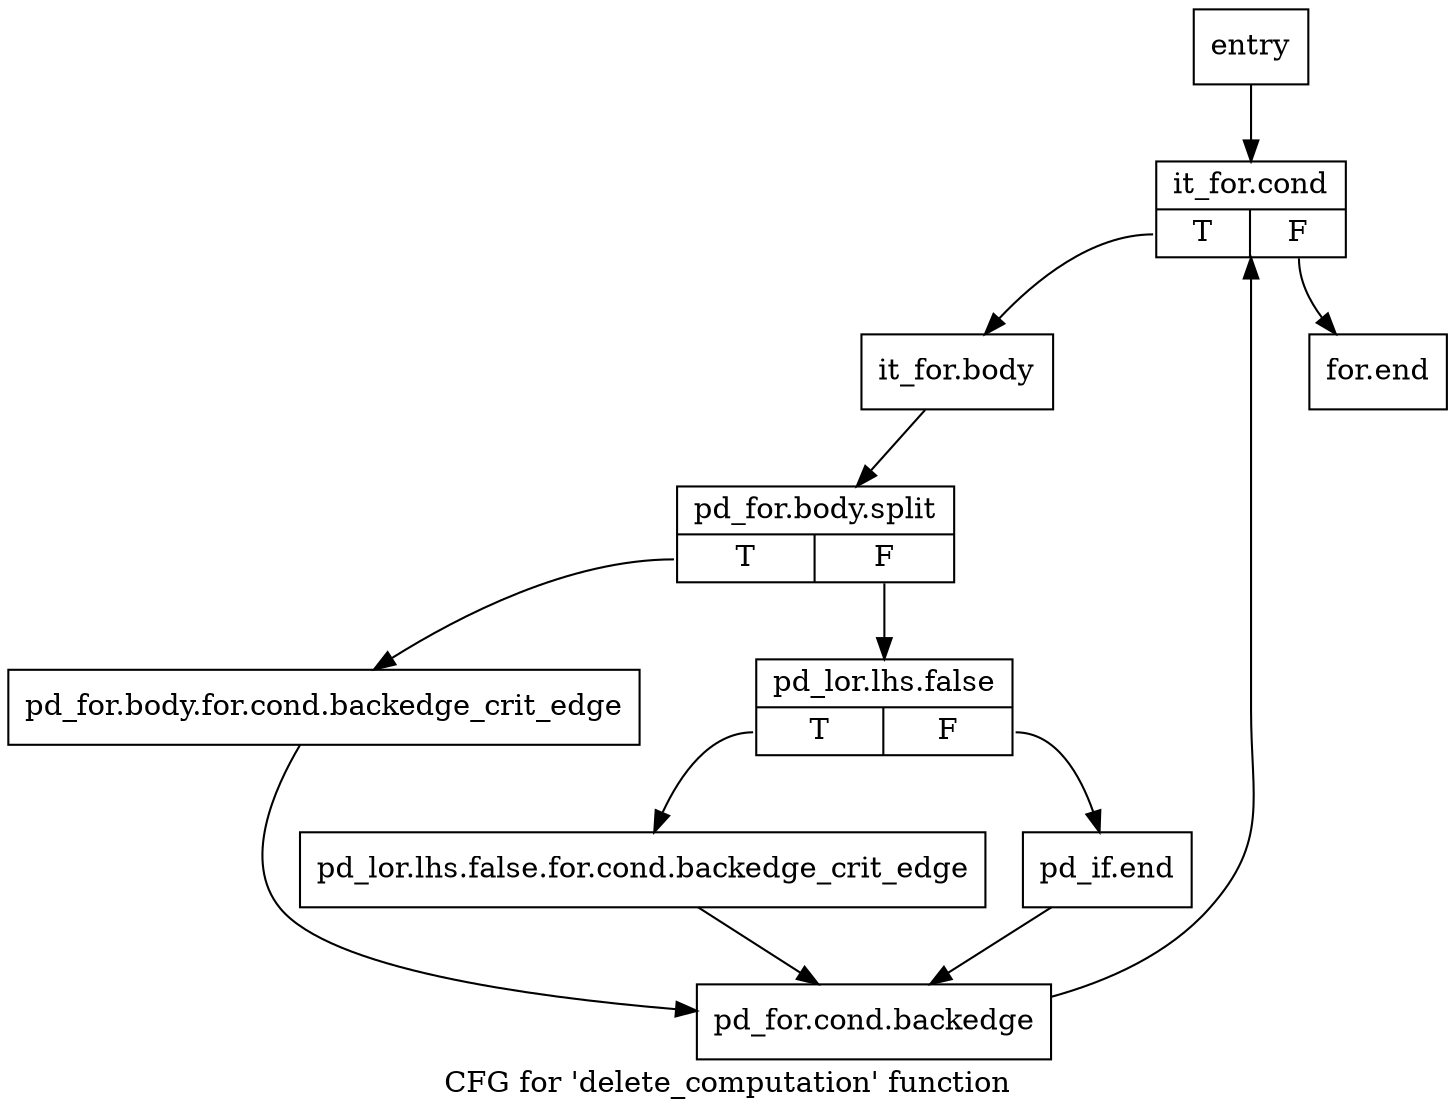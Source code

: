 digraph "CFG for 'delete_computation' function" {
	label="CFG for 'delete_computation' function";

	Node0x7ed8c20 [shape=record,label="{entry}"];
	Node0x7ed8c20 -> Node0x7ed8c70;
	Node0x7ed8c70 [shape=record,label="{it_for.cond|{<s0>T|<s1>F}}"];
	Node0x7ed8c70:s0 -> Node0x7ed8cc0;
	Node0x7ed8c70:s1 -> Node0x7ed8ea0;
	Node0x7ed8cc0 [shape=record,label="{it_for.body}"];
	Node0x7ed8cc0 -> Node0xe3869d0;
	Node0xe3869d0 [shape=record,label="{pd_for.body.split|{<s0>T|<s1>F}}"];
	Node0xe3869d0:s0 -> Node0x7ed8d10;
	Node0xe3869d0:s1 -> Node0x7ed8db0;
	Node0x7ed8d10 [shape=record,label="{pd_for.body.for.cond.backedge_crit_edge}"];
	Node0x7ed8d10 -> Node0x7ed8d60;
	Node0x7ed8d60 [shape=record,label="{pd_for.cond.backedge}"];
	Node0x7ed8d60 -> Node0x7ed8c70;
	Node0x7ed8db0 [shape=record,label="{pd_lor.lhs.false|{<s0>T|<s1>F}}"];
	Node0x7ed8db0:s0 -> Node0x7ed8e00;
	Node0x7ed8db0:s1 -> Node0x7ed8e50;
	Node0x7ed8e00 [shape=record,label="{pd_lor.lhs.false.for.cond.backedge_crit_edge}"];
	Node0x7ed8e00 -> Node0x7ed8d60;
	Node0x7ed8e50 [shape=record,label="{pd_if.end}"];
	Node0x7ed8e50 -> Node0x7ed8d60;
	Node0x7ed8ea0 [shape=record,label="{for.end}"];
}
